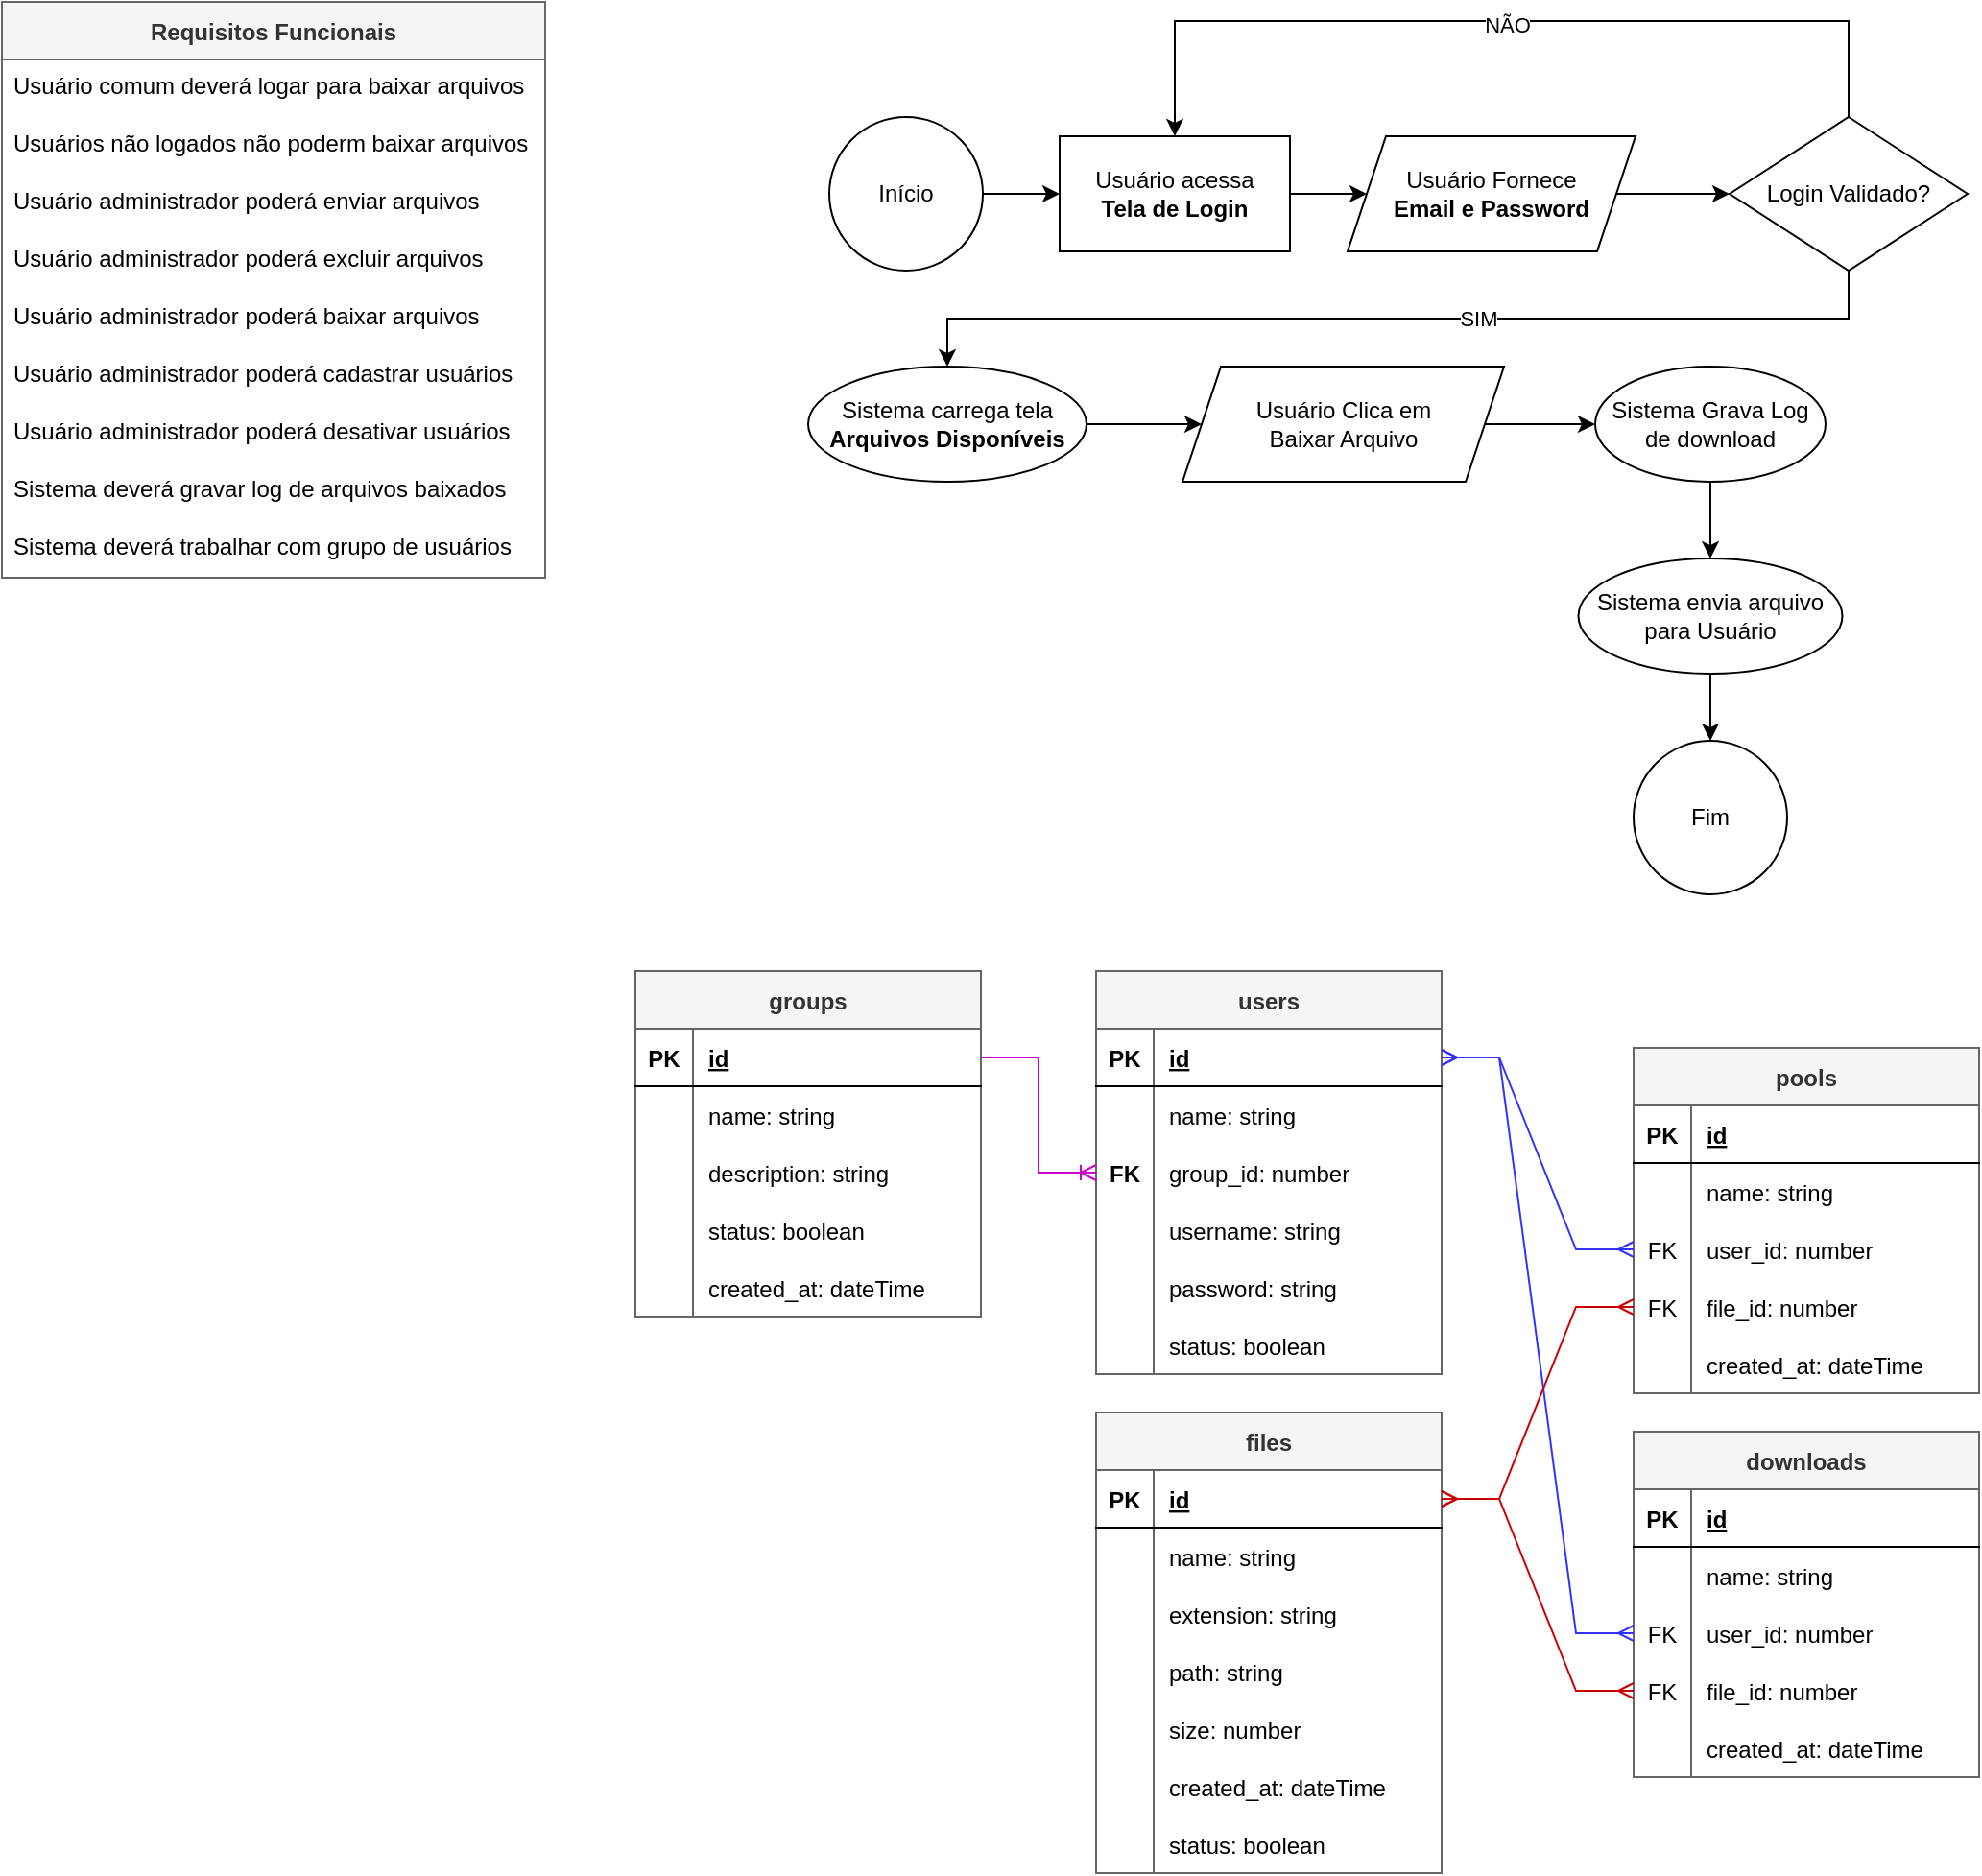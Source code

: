 <mxfile version="18.1.1" type="github">
  <diagram id="7wImWvy8_txZY_yKZ1tb" name="Page-1">
    <mxGraphModel dx="2249" dy="754" grid="1" gridSize="10" guides="1" tooltips="1" connect="1" arrows="1" fold="1" page="1" pageScale="1" pageWidth="827" pageHeight="1169" math="0" shadow="0">
      <root>
        <mxCell id="0" />
        <mxCell id="1" parent="0" />
        <mxCell id="kinOWrcmF68DsSauvEnQ-5" value="" style="edgeStyle=orthogonalEdgeStyle;rounded=0;orthogonalLoop=1;jettySize=auto;html=1;" parent="1" source="kinOWrcmF68DsSauvEnQ-3" target="kinOWrcmF68DsSauvEnQ-4" edge="1">
          <mxGeometry relative="1" as="geometry" />
        </mxCell>
        <mxCell id="kinOWrcmF68DsSauvEnQ-3" value="Início" style="ellipse;whiteSpace=wrap;html=1;aspect=fixed;" parent="1" vertex="1">
          <mxGeometry x="111" y="140" width="80" height="80" as="geometry" />
        </mxCell>
        <mxCell id="kinOWrcmF68DsSauvEnQ-9" value="" style="edgeStyle=orthogonalEdgeStyle;rounded=0;orthogonalLoop=1;jettySize=auto;html=1;" parent="1" source="kinOWrcmF68DsSauvEnQ-4" target="kinOWrcmF68DsSauvEnQ-8" edge="1">
          <mxGeometry relative="1" as="geometry" />
        </mxCell>
        <mxCell id="kinOWrcmF68DsSauvEnQ-4" value="Usuário acessa &lt;br&gt;&lt;b&gt;Tela de Login&lt;/b&gt;" style="whiteSpace=wrap;html=1;" parent="1" vertex="1">
          <mxGeometry x="231" y="150" width="120" height="60" as="geometry" />
        </mxCell>
        <mxCell id="kinOWrcmF68DsSauvEnQ-19" value="" style="edgeStyle=orthogonalEdgeStyle;rounded=0;orthogonalLoop=1;jettySize=auto;html=1;" parent="1" source="kinOWrcmF68DsSauvEnQ-8" target="kinOWrcmF68DsSauvEnQ-18" edge="1">
          <mxGeometry relative="1" as="geometry" />
        </mxCell>
        <mxCell id="kinOWrcmF68DsSauvEnQ-8" value="Usuário Fornece &lt;br&gt;&lt;b&gt;Email e Password&lt;/b&gt;" style="shape=parallelogram;perimeter=parallelogramPerimeter;whiteSpace=wrap;html=1;fixedSize=1;" parent="1" vertex="1">
          <mxGeometry x="381" y="150" width="150" height="60" as="geometry" />
        </mxCell>
        <mxCell id="kinOWrcmF68DsSauvEnQ-13" value="" style="edgeStyle=orthogonalEdgeStyle;rounded=0;orthogonalLoop=1;jettySize=auto;html=1;" parent="1" source="kinOWrcmF68DsSauvEnQ-10" target="kinOWrcmF68DsSauvEnQ-12" edge="1">
          <mxGeometry relative="1" as="geometry" />
        </mxCell>
        <mxCell id="kinOWrcmF68DsSauvEnQ-10" value="Sistema carrega tela&lt;br&gt;&lt;b&gt;Arquivos Disponíveis&lt;/b&gt;" style="ellipse;whiteSpace=wrap;html=1;" parent="1" vertex="1">
          <mxGeometry x="100" y="270" width="145" height="60" as="geometry" />
        </mxCell>
        <mxCell id="kinOWrcmF68DsSauvEnQ-15" value="" style="edgeStyle=orthogonalEdgeStyle;rounded=0;orthogonalLoop=1;jettySize=auto;html=1;" parent="1" source="kinOWrcmF68DsSauvEnQ-12" target="kinOWrcmF68DsSauvEnQ-14" edge="1">
          <mxGeometry relative="1" as="geometry" />
        </mxCell>
        <mxCell id="kinOWrcmF68DsSauvEnQ-12" value="Usuário Clica em &lt;br&gt;Baixar Arquivo" style="shape=parallelogram;perimeter=parallelogramPerimeter;whiteSpace=wrap;html=1;fixedSize=1;" parent="1" vertex="1">
          <mxGeometry x="295" y="270" width="167.5" height="60" as="geometry" />
        </mxCell>
        <mxCell id="kinOWrcmF68DsSauvEnQ-17" value="" style="edgeStyle=orthogonalEdgeStyle;rounded=0;orthogonalLoop=1;jettySize=auto;html=1;" parent="1" source="kinOWrcmF68DsSauvEnQ-14" target="kinOWrcmF68DsSauvEnQ-16" edge="1">
          <mxGeometry relative="1" as="geometry" />
        </mxCell>
        <mxCell id="kinOWrcmF68DsSauvEnQ-14" value="Sistema Grava Log de download" style="ellipse;whiteSpace=wrap;html=1;" parent="1" vertex="1">
          <mxGeometry x="510" y="270" width="120" height="60" as="geometry" />
        </mxCell>
        <mxCell id="kinOWrcmF68DsSauvEnQ-24" style="edgeStyle=orthogonalEdgeStyle;rounded=0;orthogonalLoop=1;jettySize=auto;html=1;exitX=0.5;exitY=1;exitDx=0;exitDy=0;" parent="1" source="kinOWrcmF68DsSauvEnQ-16" target="kinOWrcmF68DsSauvEnQ-25" edge="1">
          <mxGeometry relative="1" as="geometry">
            <mxPoint x="570" y="500" as="targetPoint" />
          </mxGeometry>
        </mxCell>
        <mxCell id="kinOWrcmF68DsSauvEnQ-16" value="Sistema envia arquivo para Usuário" style="ellipse;whiteSpace=wrap;html=1;" parent="1" vertex="1">
          <mxGeometry x="501.25" y="370" width="137.5" height="60" as="geometry" />
        </mxCell>
        <mxCell id="kinOWrcmF68DsSauvEnQ-22" style="edgeStyle=orthogonalEdgeStyle;rounded=0;orthogonalLoop=1;jettySize=auto;html=1;exitX=0.5;exitY=1;exitDx=0;exitDy=0;" parent="1" source="kinOWrcmF68DsSauvEnQ-18" target="kinOWrcmF68DsSauvEnQ-10" edge="1">
          <mxGeometry relative="1" as="geometry" />
        </mxCell>
        <mxCell id="kinOWrcmF68DsSauvEnQ-23" value="SIM" style="edgeLabel;html=1;align=center;verticalAlign=middle;resizable=0;points=[];" parent="kinOWrcmF68DsSauvEnQ-22" vertex="1" connectable="0">
          <mxGeometry x="-0.16" relative="1" as="geometry">
            <mxPoint as="offset" />
          </mxGeometry>
        </mxCell>
        <mxCell id="kinOWrcmF68DsSauvEnQ-26" style="edgeStyle=orthogonalEdgeStyle;rounded=0;orthogonalLoop=1;jettySize=auto;html=1;exitX=0.5;exitY=0;exitDx=0;exitDy=0;entryX=0.5;entryY=0;entryDx=0;entryDy=0;" parent="1" source="kinOWrcmF68DsSauvEnQ-18" target="kinOWrcmF68DsSauvEnQ-4" edge="1">
          <mxGeometry relative="1" as="geometry">
            <Array as="points">
              <mxPoint x="642" y="90" />
              <mxPoint x="291" y="90" />
            </Array>
          </mxGeometry>
        </mxCell>
        <mxCell id="kinOWrcmF68DsSauvEnQ-27" value="NÃO" style="edgeLabel;html=1;align=center;verticalAlign=middle;resizable=0;points=[];" parent="kinOWrcmF68DsSauvEnQ-26" vertex="1" connectable="0">
          <mxGeometry x="-0.189" y="2" relative="1" as="geometry">
            <mxPoint x="-41" as="offset" />
          </mxGeometry>
        </mxCell>
        <mxCell id="kinOWrcmF68DsSauvEnQ-18" value="Login Validado?" style="rhombus;whiteSpace=wrap;html=1;" parent="1" vertex="1">
          <mxGeometry x="580" y="140" width="124" height="80" as="geometry" />
        </mxCell>
        <mxCell id="kinOWrcmF68DsSauvEnQ-25" value="Fim" style="ellipse;whiteSpace=wrap;html=1;aspect=fixed;" parent="1" vertex="1">
          <mxGeometry x="530" y="465" width="80" height="80" as="geometry" />
        </mxCell>
        <mxCell id="fhGjHgwEicPjv-3-HmBG-15" value="users" style="shape=table;startSize=30;container=1;collapsible=1;childLayout=tableLayout;fixedRows=1;rowLines=0;fontStyle=1;align=center;resizeLast=1;sketch=0;rounded=0;shadow=0;swimlaneFillColor=default;fillColor=#f5f5f5;strokeColor=#666666;fontColor=#333333;" vertex="1" parent="1">
          <mxGeometry x="250" y="585" width="180" height="210" as="geometry">
            <mxRectangle x="20" y="630" width="70" height="30" as="alternateBounds" />
          </mxGeometry>
        </mxCell>
        <mxCell id="fhGjHgwEicPjv-3-HmBG-16" value="" style="shape=tableRow;horizontal=0;startSize=0;swimlaneHead=0;swimlaneBody=0;fillColor=none;collapsible=0;dropTarget=0;points=[[0,0.5],[1,0.5]];portConstraint=eastwest;top=0;left=0;right=0;bottom=1;" vertex="1" parent="fhGjHgwEicPjv-3-HmBG-15">
          <mxGeometry y="30" width="180" height="30" as="geometry" />
        </mxCell>
        <mxCell id="fhGjHgwEicPjv-3-HmBG-17" value="PK" style="shape=partialRectangle;connectable=0;fillColor=none;top=0;left=0;bottom=0;right=0;fontStyle=1;overflow=hidden;" vertex="1" parent="fhGjHgwEicPjv-3-HmBG-16">
          <mxGeometry width="30" height="30" as="geometry">
            <mxRectangle width="30" height="30" as="alternateBounds" />
          </mxGeometry>
        </mxCell>
        <mxCell id="fhGjHgwEicPjv-3-HmBG-18" value="id" style="shape=partialRectangle;connectable=0;fillColor=none;top=0;left=0;bottom=0;right=0;align=left;spacingLeft=6;fontStyle=5;overflow=hidden;" vertex="1" parent="fhGjHgwEicPjv-3-HmBG-16">
          <mxGeometry x="30" width="150" height="30" as="geometry">
            <mxRectangle width="150" height="30" as="alternateBounds" />
          </mxGeometry>
        </mxCell>
        <mxCell id="fhGjHgwEicPjv-3-HmBG-19" value="" style="shape=tableRow;horizontal=0;startSize=0;swimlaneHead=0;swimlaneBody=0;fillColor=none;collapsible=0;dropTarget=0;points=[[0,0.5],[1,0.5]];portConstraint=eastwest;top=0;left=0;right=0;bottom=0;" vertex="1" parent="fhGjHgwEicPjv-3-HmBG-15">
          <mxGeometry y="60" width="180" height="30" as="geometry" />
        </mxCell>
        <mxCell id="fhGjHgwEicPjv-3-HmBG-20" value="" style="shape=partialRectangle;connectable=0;fillColor=none;top=0;left=0;bottom=0;right=0;editable=1;overflow=hidden;" vertex="1" parent="fhGjHgwEicPjv-3-HmBG-19">
          <mxGeometry width="30" height="30" as="geometry">
            <mxRectangle width="30" height="30" as="alternateBounds" />
          </mxGeometry>
        </mxCell>
        <mxCell id="fhGjHgwEicPjv-3-HmBG-21" value="name: string" style="shape=partialRectangle;connectable=0;fillColor=none;top=0;left=0;bottom=0;right=0;align=left;spacingLeft=6;overflow=hidden;" vertex="1" parent="fhGjHgwEicPjv-3-HmBG-19">
          <mxGeometry x="30" width="150" height="30" as="geometry">
            <mxRectangle width="150" height="30" as="alternateBounds" />
          </mxGeometry>
        </mxCell>
        <mxCell id="fhGjHgwEicPjv-3-HmBG-31" value="" style="shape=tableRow;horizontal=0;startSize=0;swimlaneHead=0;swimlaneBody=0;fillColor=none;collapsible=0;dropTarget=0;points=[[0,0.5],[1,0.5]];portConstraint=eastwest;top=0;left=0;right=0;bottom=0;" vertex="1" parent="fhGjHgwEicPjv-3-HmBG-15">
          <mxGeometry y="90" width="180" height="30" as="geometry" />
        </mxCell>
        <mxCell id="fhGjHgwEicPjv-3-HmBG-32" value="FK" style="shape=partialRectangle;connectable=0;fillColor=none;top=0;left=0;bottom=0;right=0;editable=1;overflow=hidden;fontStyle=1" vertex="1" parent="fhGjHgwEicPjv-3-HmBG-31">
          <mxGeometry width="30" height="30" as="geometry">
            <mxRectangle width="30" height="30" as="alternateBounds" />
          </mxGeometry>
        </mxCell>
        <mxCell id="fhGjHgwEicPjv-3-HmBG-33" value="group_id: number" style="shape=partialRectangle;connectable=0;fillColor=none;top=0;left=0;bottom=0;right=0;align=left;spacingLeft=6;overflow=hidden;" vertex="1" parent="fhGjHgwEicPjv-3-HmBG-31">
          <mxGeometry x="30" width="150" height="30" as="geometry">
            <mxRectangle width="150" height="30" as="alternateBounds" />
          </mxGeometry>
        </mxCell>
        <mxCell id="fhGjHgwEicPjv-3-HmBG-22" value="" style="shape=tableRow;horizontal=0;startSize=0;swimlaneHead=0;swimlaneBody=0;fillColor=none;collapsible=0;dropTarget=0;points=[[0,0.5],[1,0.5]];portConstraint=eastwest;top=0;left=0;right=0;bottom=0;" vertex="1" parent="fhGjHgwEicPjv-3-HmBG-15">
          <mxGeometry y="120" width="180" height="30" as="geometry" />
        </mxCell>
        <mxCell id="fhGjHgwEicPjv-3-HmBG-23" value="" style="shape=partialRectangle;connectable=0;fillColor=none;top=0;left=0;bottom=0;right=0;editable=1;overflow=hidden;" vertex="1" parent="fhGjHgwEicPjv-3-HmBG-22">
          <mxGeometry width="30" height="30" as="geometry">
            <mxRectangle width="30" height="30" as="alternateBounds" />
          </mxGeometry>
        </mxCell>
        <mxCell id="fhGjHgwEicPjv-3-HmBG-24" value="username: string" style="shape=partialRectangle;connectable=0;fillColor=none;top=0;left=0;bottom=0;right=0;align=left;spacingLeft=6;overflow=hidden;" vertex="1" parent="fhGjHgwEicPjv-3-HmBG-22">
          <mxGeometry x="30" width="150" height="30" as="geometry">
            <mxRectangle width="150" height="30" as="alternateBounds" />
          </mxGeometry>
        </mxCell>
        <mxCell id="fhGjHgwEicPjv-3-HmBG-25" value="" style="shape=tableRow;horizontal=0;startSize=0;swimlaneHead=0;swimlaneBody=0;fillColor=none;collapsible=0;dropTarget=0;points=[[0,0.5],[1,0.5]];portConstraint=eastwest;top=0;left=0;right=0;bottom=0;" vertex="1" parent="fhGjHgwEicPjv-3-HmBG-15">
          <mxGeometry y="150" width="180" height="30" as="geometry" />
        </mxCell>
        <mxCell id="fhGjHgwEicPjv-3-HmBG-26" value="" style="shape=partialRectangle;connectable=0;fillColor=none;top=0;left=0;bottom=0;right=0;editable=1;overflow=hidden;" vertex="1" parent="fhGjHgwEicPjv-3-HmBG-25">
          <mxGeometry width="30" height="30" as="geometry">
            <mxRectangle width="30" height="30" as="alternateBounds" />
          </mxGeometry>
        </mxCell>
        <mxCell id="fhGjHgwEicPjv-3-HmBG-27" value="password: string" style="shape=partialRectangle;connectable=0;fillColor=none;top=0;left=0;bottom=0;right=0;align=left;spacingLeft=6;overflow=hidden;" vertex="1" parent="fhGjHgwEicPjv-3-HmBG-25">
          <mxGeometry x="30" width="150" height="30" as="geometry">
            <mxRectangle width="150" height="30" as="alternateBounds" />
          </mxGeometry>
        </mxCell>
        <mxCell id="fhGjHgwEicPjv-3-HmBG-102" value="" style="shape=tableRow;horizontal=0;startSize=0;swimlaneHead=0;swimlaneBody=0;fillColor=none;collapsible=0;dropTarget=0;points=[[0,0.5],[1,0.5]];portConstraint=eastwest;top=0;left=0;right=0;bottom=0;" vertex="1" parent="fhGjHgwEicPjv-3-HmBG-15">
          <mxGeometry y="180" width="180" height="30" as="geometry" />
        </mxCell>
        <mxCell id="fhGjHgwEicPjv-3-HmBG-103" value="" style="shape=partialRectangle;connectable=0;fillColor=none;top=0;left=0;bottom=0;right=0;editable=1;overflow=hidden;" vertex="1" parent="fhGjHgwEicPjv-3-HmBG-102">
          <mxGeometry width="30" height="30" as="geometry">
            <mxRectangle width="30" height="30" as="alternateBounds" />
          </mxGeometry>
        </mxCell>
        <mxCell id="fhGjHgwEicPjv-3-HmBG-104" value="status: boolean" style="shape=partialRectangle;connectable=0;fillColor=none;top=0;left=0;bottom=0;right=0;align=left;spacingLeft=6;overflow=hidden;" vertex="1" parent="fhGjHgwEicPjv-3-HmBG-102">
          <mxGeometry x="30" width="150" height="30" as="geometry">
            <mxRectangle width="150" height="30" as="alternateBounds" />
          </mxGeometry>
        </mxCell>
        <mxCell id="fhGjHgwEicPjv-3-HmBG-83" value="files" style="shape=table;startSize=30;container=1;collapsible=1;childLayout=tableLayout;fixedRows=1;rowLines=0;fontStyle=1;align=center;resizeLast=1;sketch=0;rounded=0;shadow=0;swimlaneFillColor=default;fillColor=#f5f5f5;strokeColor=#666666;fontColor=#333333;" vertex="1" parent="1">
          <mxGeometry x="250" y="815" width="180" height="240" as="geometry">
            <mxRectangle x="20" y="630" width="70" height="30" as="alternateBounds" />
          </mxGeometry>
        </mxCell>
        <mxCell id="fhGjHgwEicPjv-3-HmBG-84" value="" style="shape=tableRow;horizontal=0;startSize=0;swimlaneHead=0;swimlaneBody=0;fillColor=none;collapsible=0;dropTarget=0;points=[[0,0.5],[1,0.5]];portConstraint=eastwest;top=0;left=0;right=0;bottom=1;" vertex="1" parent="fhGjHgwEicPjv-3-HmBG-83">
          <mxGeometry y="30" width="180" height="30" as="geometry" />
        </mxCell>
        <mxCell id="fhGjHgwEicPjv-3-HmBG-85" value="PK" style="shape=partialRectangle;connectable=0;fillColor=none;top=0;left=0;bottom=0;right=0;fontStyle=1;overflow=hidden;" vertex="1" parent="fhGjHgwEicPjv-3-HmBG-84">
          <mxGeometry width="30" height="30" as="geometry">
            <mxRectangle width="30" height="30" as="alternateBounds" />
          </mxGeometry>
        </mxCell>
        <mxCell id="fhGjHgwEicPjv-3-HmBG-86" value="id" style="shape=partialRectangle;connectable=0;fillColor=none;top=0;left=0;bottom=0;right=0;align=left;spacingLeft=6;fontStyle=5;overflow=hidden;" vertex="1" parent="fhGjHgwEicPjv-3-HmBG-84">
          <mxGeometry x="30" width="150" height="30" as="geometry">
            <mxRectangle width="150" height="30" as="alternateBounds" />
          </mxGeometry>
        </mxCell>
        <mxCell id="fhGjHgwEicPjv-3-HmBG-87" value="" style="shape=tableRow;horizontal=0;startSize=0;swimlaneHead=0;swimlaneBody=0;fillColor=none;collapsible=0;dropTarget=0;points=[[0,0.5],[1,0.5]];portConstraint=eastwest;top=0;left=0;right=0;bottom=0;" vertex="1" parent="fhGjHgwEicPjv-3-HmBG-83">
          <mxGeometry y="60" width="180" height="30" as="geometry" />
        </mxCell>
        <mxCell id="fhGjHgwEicPjv-3-HmBG-88" value="" style="shape=partialRectangle;connectable=0;fillColor=none;top=0;left=0;bottom=0;right=0;editable=1;overflow=hidden;" vertex="1" parent="fhGjHgwEicPjv-3-HmBG-87">
          <mxGeometry width="30" height="30" as="geometry">
            <mxRectangle width="30" height="30" as="alternateBounds" />
          </mxGeometry>
        </mxCell>
        <mxCell id="fhGjHgwEicPjv-3-HmBG-89" value="name: string" style="shape=partialRectangle;connectable=0;fillColor=none;top=0;left=0;bottom=0;right=0;align=left;spacingLeft=6;overflow=hidden;" vertex="1" parent="fhGjHgwEicPjv-3-HmBG-87">
          <mxGeometry x="30" width="150" height="30" as="geometry">
            <mxRectangle width="150" height="30" as="alternateBounds" />
          </mxGeometry>
        </mxCell>
        <mxCell id="fhGjHgwEicPjv-3-HmBG-90" value="" style="shape=tableRow;horizontal=0;startSize=0;swimlaneHead=0;swimlaneBody=0;fillColor=none;collapsible=0;dropTarget=0;points=[[0,0.5],[1,0.5]];portConstraint=eastwest;top=0;left=0;right=0;bottom=0;" vertex="1" parent="fhGjHgwEicPjv-3-HmBG-83">
          <mxGeometry y="90" width="180" height="30" as="geometry" />
        </mxCell>
        <mxCell id="fhGjHgwEicPjv-3-HmBG-91" value="" style="shape=partialRectangle;connectable=0;fillColor=none;top=0;left=0;bottom=0;right=0;editable=1;overflow=hidden;" vertex="1" parent="fhGjHgwEicPjv-3-HmBG-90">
          <mxGeometry width="30" height="30" as="geometry">
            <mxRectangle width="30" height="30" as="alternateBounds" />
          </mxGeometry>
        </mxCell>
        <mxCell id="fhGjHgwEicPjv-3-HmBG-92" value="extension: string" style="shape=partialRectangle;connectable=0;fillColor=none;top=0;left=0;bottom=0;right=0;align=left;spacingLeft=6;overflow=hidden;" vertex="1" parent="fhGjHgwEicPjv-3-HmBG-90">
          <mxGeometry x="30" width="150" height="30" as="geometry">
            <mxRectangle width="150" height="30" as="alternateBounds" />
          </mxGeometry>
        </mxCell>
        <mxCell id="fhGjHgwEicPjv-3-HmBG-93" value="" style="shape=tableRow;horizontal=0;startSize=0;swimlaneHead=0;swimlaneBody=0;fillColor=none;collapsible=0;dropTarget=0;points=[[0,0.5],[1,0.5]];portConstraint=eastwest;top=0;left=0;right=0;bottom=0;" vertex="1" parent="fhGjHgwEicPjv-3-HmBG-83">
          <mxGeometry y="120" width="180" height="30" as="geometry" />
        </mxCell>
        <mxCell id="fhGjHgwEicPjv-3-HmBG-94" value="" style="shape=partialRectangle;connectable=0;fillColor=none;top=0;left=0;bottom=0;right=0;editable=1;overflow=hidden;" vertex="1" parent="fhGjHgwEicPjv-3-HmBG-93">
          <mxGeometry width="30" height="30" as="geometry">
            <mxRectangle width="30" height="30" as="alternateBounds" />
          </mxGeometry>
        </mxCell>
        <mxCell id="fhGjHgwEicPjv-3-HmBG-95" value="path: string" style="shape=partialRectangle;connectable=0;fillColor=none;top=0;left=0;bottom=0;right=0;align=left;spacingLeft=6;overflow=hidden;" vertex="1" parent="fhGjHgwEicPjv-3-HmBG-93">
          <mxGeometry x="30" width="150" height="30" as="geometry">
            <mxRectangle width="150" height="30" as="alternateBounds" />
          </mxGeometry>
        </mxCell>
        <mxCell id="fhGjHgwEicPjv-3-HmBG-96" value="" style="shape=tableRow;horizontal=0;startSize=0;swimlaneHead=0;swimlaneBody=0;fillColor=none;collapsible=0;dropTarget=0;points=[[0,0.5],[1,0.5]];portConstraint=eastwest;top=0;left=0;right=0;bottom=0;" vertex="1" parent="fhGjHgwEicPjv-3-HmBG-83">
          <mxGeometry y="150" width="180" height="30" as="geometry" />
        </mxCell>
        <mxCell id="fhGjHgwEicPjv-3-HmBG-97" value="" style="shape=partialRectangle;connectable=0;fillColor=none;top=0;left=0;bottom=0;right=0;editable=1;overflow=hidden;" vertex="1" parent="fhGjHgwEicPjv-3-HmBG-96">
          <mxGeometry width="30" height="30" as="geometry">
            <mxRectangle width="30" height="30" as="alternateBounds" />
          </mxGeometry>
        </mxCell>
        <mxCell id="fhGjHgwEicPjv-3-HmBG-98" value="size: number" style="shape=partialRectangle;connectable=0;fillColor=none;top=0;left=0;bottom=0;right=0;align=left;spacingLeft=6;overflow=hidden;" vertex="1" parent="fhGjHgwEicPjv-3-HmBG-96">
          <mxGeometry x="30" width="150" height="30" as="geometry">
            <mxRectangle width="150" height="30" as="alternateBounds" />
          </mxGeometry>
        </mxCell>
        <mxCell id="fhGjHgwEicPjv-3-HmBG-99" value="" style="shape=tableRow;horizontal=0;startSize=0;swimlaneHead=0;swimlaneBody=0;fillColor=none;collapsible=0;dropTarget=0;points=[[0,0.5],[1,0.5]];portConstraint=eastwest;top=0;left=0;right=0;bottom=0;" vertex="1" parent="fhGjHgwEicPjv-3-HmBG-83">
          <mxGeometry y="180" width="180" height="30" as="geometry" />
        </mxCell>
        <mxCell id="fhGjHgwEicPjv-3-HmBG-100" value="" style="shape=partialRectangle;connectable=0;fillColor=none;top=0;left=0;bottom=0;right=0;editable=1;overflow=hidden;" vertex="1" parent="fhGjHgwEicPjv-3-HmBG-99">
          <mxGeometry width="30" height="30" as="geometry">
            <mxRectangle width="30" height="30" as="alternateBounds" />
          </mxGeometry>
        </mxCell>
        <mxCell id="fhGjHgwEicPjv-3-HmBG-101" value="created_at: dateTime" style="shape=partialRectangle;connectable=0;fillColor=none;top=0;left=0;bottom=0;right=0;align=left;spacingLeft=6;overflow=hidden;" vertex="1" parent="fhGjHgwEicPjv-3-HmBG-99">
          <mxGeometry x="30" width="150" height="30" as="geometry">
            <mxRectangle width="150" height="30" as="alternateBounds" />
          </mxGeometry>
        </mxCell>
        <mxCell id="fhGjHgwEicPjv-3-HmBG-105" value="" style="shape=tableRow;horizontal=0;startSize=0;swimlaneHead=0;swimlaneBody=0;fillColor=none;collapsible=0;dropTarget=0;points=[[0,0.5],[1,0.5]];portConstraint=eastwest;top=0;left=0;right=0;bottom=0;" vertex="1" parent="fhGjHgwEicPjv-3-HmBG-83">
          <mxGeometry y="210" width="180" height="30" as="geometry" />
        </mxCell>
        <mxCell id="fhGjHgwEicPjv-3-HmBG-106" value="" style="shape=partialRectangle;connectable=0;fillColor=none;top=0;left=0;bottom=0;right=0;editable=1;overflow=hidden;" vertex="1" parent="fhGjHgwEicPjv-3-HmBG-105">
          <mxGeometry width="30" height="30" as="geometry">
            <mxRectangle width="30" height="30" as="alternateBounds" />
          </mxGeometry>
        </mxCell>
        <mxCell id="fhGjHgwEicPjv-3-HmBG-107" value="status: boolean" style="shape=partialRectangle;connectable=0;fillColor=none;top=0;left=0;bottom=0;right=0;align=left;spacingLeft=6;overflow=hidden;" vertex="1" parent="fhGjHgwEicPjv-3-HmBG-105">
          <mxGeometry x="30" width="150" height="30" as="geometry">
            <mxRectangle width="150" height="30" as="alternateBounds" />
          </mxGeometry>
        </mxCell>
        <mxCell id="fhGjHgwEicPjv-3-HmBG-108" value="downloads" style="shape=table;startSize=30;container=1;collapsible=1;childLayout=tableLayout;fixedRows=1;rowLines=0;fontStyle=1;align=center;resizeLast=1;sketch=0;rounded=0;shadow=0;swimlaneFillColor=default;fillColor=#f5f5f5;strokeColor=#666666;fontColor=#333333;" vertex="1" parent="1">
          <mxGeometry x="530" y="825" width="180" height="180" as="geometry">
            <mxRectangle x="20" y="630" width="70" height="30" as="alternateBounds" />
          </mxGeometry>
        </mxCell>
        <mxCell id="fhGjHgwEicPjv-3-HmBG-109" value="" style="shape=tableRow;horizontal=0;startSize=0;swimlaneHead=0;swimlaneBody=0;fillColor=none;collapsible=0;dropTarget=0;points=[[0,0.5],[1,0.5]];portConstraint=eastwest;top=0;left=0;right=0;bottom=1;" vertex="1" parent="fhGjHgwEicPjv-3-HmBG-108">
          <mxGeometry y="30" width="180" height="30" as="geometry" />
        </mxCell>
        <mxCell id="fhGjHgwEicPjv-3-HmBG-110" value="PK" style="shape=partialRectangle;connectable=0;fillColor=none;top=0;left=0;bottom=0;right=0;fontStyle=1;overflow=hidden;" vertex="1" parent="fhGjHgwEicPjv-3-HmBG-109">
          <mxGeometry width="30" height="30" as="geometry">
            <mxRectangle width="30" height="30" as="alternateBounds" />
          </mxGeometry>
        </mxCell>
        <mxCell id="fhGjHgwEicPjv-3-HmBG-111" value="id" style="shape=partialRectangle;connectable=0;fillColor=none;top=0;left=0;bottom=0;right=0;align=left;spacingLeft=6;fontStyle=5;overflow=hidden;" vertex="1" parent="fhGjHgwEicPjv-3-HmBG-109">
          <mxGeometry x="30" width="150" height="30" as="geometry">
            <mxRectangle width="150" height="30" as="alternateBounds" />
          </mxGeometry>
        </mxCell>
        <mxCell id="fhGjHgwEicPjv-3-HmBG-112" value="" style="shape=tableRow;horizontal=0;startSize=0;swimlaneHead=0;swimlaneBody=0;fillColor=none;collapsible=0;dropTarget=0;points=[[0,0.5],[1,0.5]];portConstraint=eastwest;top=0;left=0;right=0;bottom=0;" vertex="1" parent="fhGjHgwEicPjv-3-HmBG-108">
          <mxGeometry y="60" width="180" height="30" as="geometry" />
        </mxCell>
        <mxCell id="fhGjHgwEicPjv-3-HmBG-113" value="" style="shape=partialRectangle;connectable=0;fillColor=none;top=0;left=0;bottom=0;right=0;editable=1;overflow=hidden;" vertex="1" parent="fhGjHgwEicPjv-3-HmBG-112">
          <mxGeometry width="30" height="30" as="geometry">
            <mxRectangle width="30" height="30" as="alternateBounds" />
          </mxGeometry>
        </mxCell>
        <mxCell id="fhGjHgwEicPjv-3-HmBG-114" value="name: string" style="shape=partialRectangle;connectable=0;fillColor=none;top=0;left=0;bottom=0;right=0;align=left;spacingLeft=6;overflow=hidden;" vertex="1" parent="fhGjHgwEicPjv-3-HmBG-112">
          <mxGeometry x="30" width="150" height="30" as="geometry">
            <mxRectangle width="150" height="30" as="alternateBounds" />
          </mxGeometry>
        </mxCell>
        <mxCell id="fhGjHgwEicPjv-3-HmBG-118" value="" style="shape=tableRow;horizontal=0;startSize=0;swimlaneHead=0;swimlaneBody=0;fillColor=none;collapsible=0;dropTarget=0;points=[[0,0.5],[1,0.5]];portConstraint=eastwest;top=0;left=0;right=0;bottom=0;" vertex="1" parent="fhGjHgwEicPjv-3-HmBG-108">
          <mxGeometry y="90" width="180" height="30" as="geometry" />
        </mxCell>
        <mxCell id="fhGjHgwEicPjv-3-HmBG-119" value="FK" style="shape=partialRectangle;connectable=0;fillColor=none;top=0;left=0;bottom=0;right=0;editable=1;overflow=hidden;" vertex="1" parent="fhGjHgwEicPjv-3-HmBG-118">
          <mxGeometry width="30" height="30" as="geometry">
            <mxRectangle width="30" height="30" as="alternateBounds" />
          </mxGeometry>
        </mxCell>
        <mxCell id="fhGjHgwEicPjv-3-HmBG-120" value="user_id: number" style="shape=partialRectangle;connectable=0;fillColor=none;top=0;left=0;bottom=0;right=0;align=left;spacingLeft=6;overflow=hidden;" vertex="1" parent="fhGjHgwEicPjv-3-HmBG-118">
          <mxGeometry x="30" width="150" height="30" as="geometry">
            <mxRectangle width="150" height="30" as="alternateBounds" />
          </mxGeometry>
        </mxCell>
        <mxCell id="fhGjHgwEicPjv-3-HmBG-121" value="" style="shape=tableRow;horizontal=0;startSize=0;swimlaneHead=0;swimlaneBody=0;fillColor=none;collapsible=0;dropTarget=0;points=[[0,0.5],[1,0.5]];portConstraint=eastwest;top=0;left=0;right=0;bottom=0;" vertex="1" parent="fhGjHgwEicPjv-3-HmBG-108">
          <mxGeometry y="120" width="180" height="30" as="geometry" />
        </mxCell>
        <mxCell id="fhGjHgwEicPjv-3-HmBG-122" value="FK" style="shape=partialRectangle;connectable=0;fillColor=none;top=0;left=0;bottom=0;right=0;editable=1;overflow=hidden;" vertex="1" parent="fhGjHgwEicPjv-3-HmBG-121">
          <mxGeometry width="30" height="30" as="geometry">
            <mxRectangle width="30" height="30" as="alternateBounds" />
          </mxGeometry>
        </mxCell>
        <mxCell id="fhGjHgwEicPjv-3-HmBG-123" value="file_id: number" style="shape=partialRectangle;connectable=0;fillColor=none;top=0;left=0;bottom=0;right=0;align=left;spacingLeft=6;overflow=hidden;" vertex="1" parent="fhGjHgwEicPjv-3-HmBG-121">
          <mxGeometry x="30" width="150" height="30" as="geometry">
            <mxRectangle width="150" height="30" as="alternateBounds" />
          </mxGeometry>
        </mxCell>
        <mxCell id="fhGjHgwEicPjv-3-HmBG-124" value="" style="shape=tableRow;horizontal=0;startSize=0;swimlaneHead=0;swimlaneBody=0;fillColor=none;collapsible=0;dropTarget=0;points=[[0,0.5],[1,0.5]];portConstraint=eastwest;top=0;left=0;right=0;bottom=0;" vertex="1" parent="fhGjHgwEicPjv-3-HmBG-108">
          <mxGeometry y="150" width="180" height="30" as="geometry" />
        </mxCell>
        <mxCell id="fhGjHgwEicPjv-3-HmBG-125" value="" style="shape=partialRectangle;connectable=0;fillColor=none;top=0;left=0;bottom=0;right=0;editable=1;overflow=hidden;" vertex="1" parent="fhGjHgwEicPjv-3-HmBG-124">
          <mxGeometry width="30" height="30" as="geometry">
            <mxRectangle width="30" height="30" as="alternateBounds" />
          </mxGeometry>
        </mxCell>
        <mxCell id="fhGjHgwEicPjv-3-HmBG-126" value="created_at: dateTime" style="shape=partialRectangle;connectable=0;fillColor=none;top=0;left=0;bottom=0;right=0;align=left;spacingLeft=6;overflow=hidden;" vertex="1" parent="fhGjHgwEicPjv-3-HmBG-124">
          <mxGeometry x="30" width="150" height="30" as="geometry">
            <mxRectangle width="150" height="30" as="alternateBounds" />
          </mxGeometry>
        </mxCell>
        <mxCell id="fhGjHgwEicPjv-3-HmBG-128" value="" style="edgeStyle=entityRelationEdgeStyle;fontSize=12;html=1;endArrow=ERmany;startArrow=ERmany;rounded=0;exitX=1;exitY=0.5;exitDx=0;exitDy=0;entryX=0;entryY=0.5;entryDx=0;entryDy=0;strokeColor=#3333FF;" edge="1" parent="1" source="fhGjHgwEicPjv-3-HmBG-16" target="fhGjHgwEicPjv-3-HmBG-118">
          <mxGeometry width="100" height="100" relative="1" as="geometry">
            <mxPoint x="376" y="765" as="sourcePoint" />
            <mxPoint x="476" y="665" as="targetPoint" />
          </mxGeometry>
        </mxCell>
        <mxCell id="fhGjHgwEicPjv-3-HmBG-129" value="" style="edgeStyle=entityRelationEdgeStyle;fontSize=12;html=1;endArrow=ERmany;startArrow=ERmany;rounded=0;exitX=1;exitY=0.5;exitDx=0;exitDy=0;entryX=0;entryY=0.5;entryDx=0;entryDy=0;strokeColor=#CC0000;" edge="1" parent="1" source="fhGjHgwEicPjv-3-HmBG-84" target="fhGjHgwEicPjv-3-HmBG-121">
          <mxGeometry width="100" height="100" relative="1" as="geometry">
            <mxPoint x="305" y="725" as="sourcePoint" />
            <mxPoint x="390" y="805" as="targetPoint" />
          </mxGeometry>
        </mxCell>
        <mxCell id="fhGjHgwEicPjv-3-HmBG-143" value="groups" style="shape=table;startSize=30;container=1;collapsible=1;childLayout=tableLayout;fixedRows=1;rowLines=0;fontStyle=1;align=center;resizeLast=1;rounded=0;shadow=0;sketch=0;gradientColor=none;fillColor=#f5f5f5;strokeColor=#666666;fontColor=#333333;swimlaneFillColor=default;" vertex="1" parent="1">
          <mxGeometry x="10" y="585" width="180" height="180" as="geometry" />
        </mxCell>
        <mxCell id="fhGjHgwEicPjv-3-HmBG-144" value="" style="shape=tableRow;horizontal=0;startSize=0;swimlaneHead=0;swimlaneBody=0;fillColor=none;collapsible=0;dropTarget=0;points=[[0,0.5],[1,0.5]];portConstraint=eastwest;top=0;left=0;right=0;bottom=1;rounded=0;shadow=0;sketch=0;" vertex="1" parent="fhGjHgwEicPjv-3-HmBG-143">
          <mxGeometry y="30" width="180" height="30" as="geometry" />
        </mxCell>
        <mxCell id="fhGjHgwEicPjv-3-HmBG-145" value="PK" style="shape=partialRectangle;connectable=0;fillColor=none;top=0;left=0;bottom=0;right=0;fontStyle=1;overflow=hidden;rounded=0;shadow=0;sketch=0;" vertex="1" parent="fhGjHgwEicPjv-3-HmBG-144">
          <mxGeometry width="30" height="30" as="geometry">
            <mxRectangle width="30" height="30" as="alternateBounds" />
          </mxGeometry>
        </mxCell>
        <mxCell id="fhGjHgwEicPjv-3-HmBG-146" value="id" style="shape=partialRectangle;connectable=0;fillColor=none;top=0;left=0;bottom=0;right=0;align=left;spacingLeft=6;fontStyle=5;overflow=hidden;rounded=0;shadow=0;sketch=0;" vertex="1" parent="fhGjHgwEicPjv-3-HmBG-144">
          <mxGeometry x="30" width="150" height="30" as="geometry">
            <mxRectangle width="150" height="30" as="alternateBounds" />
          </mxGeometry>
        </mxCell>
        <mxCell id="fhGjHgwEicPjv-3-HmBG-147" value="" style="shape=tableRow;horizontal=0;startSize=0;swimlaneHead=0;swimlaneBody=0;fillColor=none;collapsible=0;dropTarget=0;points=[[0,0.5],[1,0.5]];portConstraint=eastwest;top=0;left=0;right=0;bottom=0;rounded=0;shadow=0;sketch=0;" vertex="1" parent="fhGjHgwEicPjv-3-HmBG-143">
          <mxGeometry y="60" width="180" height="30" as="geometry" />
        </mxCell>
        <mxCell id="fhGjHgwEicPjv-3-HmBG-148" value="" style="shape=partialRectangle;connectable=0;fillColor=none;top=0;left=0;bottom=0;right=0;editable=1;overflow=hidden;rounded=0;shadow=0;sketch=0;" vertex="1" parent="fhGjHgwEicPjv-3-HmBG-147">
          <mxGeometry width="30" height="30" as="geometry">
            <mxRectangle width="30" height="30" as="alternateBounds" />
          </mxGeometry>
        </mxCell>
        <mxCell id="fhGjHgwEicPjv-3-HmBG-149" value="name: string" style="shape=partialRectangle;connectable=0;fillColor=none;top=0;left=0;bottom=0;right=0;align=left;spacingLeft=6;overflow=hidden;rounded=0;shadow=0;sketch=0;" vertex="1" parent="fhGjHgwEicPjv-3-HmBG-147">
          <mxGeometry x="30" width="150" height="30" as="geometry">
            <mxRectangle width="150" height="30" as="alternateBounds" />
          </mxGeometry>
        </mxCell>
        <mxCell id="fhGjHgwEicPjv-3-HmBG-150" value="" style="shape=tableRow;horizontal=0;startSize=0;swimlaneHead=0;swimlaneBody=0;fillColor=none;collapsible=0;dropTarget=0;points=[[0,0.5],[1,0.5]];portConstraint=eastwest;top=0;left=0;right=0;bottom=0;rounded=0;shadow=0;sketch=0;" vertex="1" parent="fhGjHgwEicPjv-3-HmBG-143">
          <mxGeometry y="90" width="180" height="30" as="geometry" />
        </mxCell>
        <mxCell id="fhGjHgwEicPjv-3-HmBG-151" value="" style="shape=partialRectangle;connectable=0;fillColor=none;top=0;left=0;bottom=0;right=0;editable=1;overflow=hidden;rounded=0;shadow=0;sketch=0;" vertex="1" parent="fhGjHgwEicPjv-3-HmBG-150">
          <mxGeometry width="30" height="30" as="geometry">
            <mxRectangle width="30" height="30" as="alternateBounds" />
          </mxGeometry>
        </mxCell>
        <mxCell id="fhGjHgwEicPjv-3-HmBG-152" value="description: string" style="shape=partialRectangle;connectable=0;fillColor=none;top=0;left=0;bottom=0;right=0;align=left;spacingLeft=6;overflow=hidden;rounded=0;shadow=0;sketch=0;" vertex="1" parent="fhGjHgwEicPjv-3-HmBG-150">
          <mxGeometry x="30" width="150" height="30" as="geometry">
            <mxRectangle width="150" height="30" as="alternateBounds" />
          </mxGeometry>
        </mxCell>
        <mxCell id="fhGjHgwEicPjv-3-HmBG-153" value="" style="shape=tableRow;horizontal=0;startSize=0;swimlaneHead=0;swimlaneBody=0;fillColor=none;collapsible=0;dropTarget=0;points=[[0,0.5],[1,0.5]];portConstraint=eastwest;top=0;left=0;right=0;bottom=0;rounded=0;shadow=0;sketch=0;" vertex="1" parent="fhGjHgwEicPjv-3-HmBG-143">
          <mxGeometry y="120" width="180" height="30" as="geometry" />
        </mxCell>
        <mxCell id="fhGjHgwEicPjv-3-HmBG-154" value="" style="shape=partialRectangle;connectable=0;fillColor=none;top=0;left=0;bottom=0;right=0;editable=1;overflow=hidden;rounded=0;shadow=0;sketch=0;" vertex="1" parent="fhGjHgwEicPjv-3-HmBG-153">
          <mxGeometry width="30" height="30" as="geometry">
            <mxRectangle width="30" height="30" as="alternateBounds" />
          </mxGeometry>
        </mxCell>
        <mxCell id="fhGjHgwEicPjv-3-HmBG-155" value="status: boolean" style="shape=partialRectangle;connectable=0;fillColor=none;top=0;left=0;bottom=0;right=0;align=left;spacingLeft=6;overflow=hidden;rounded=0;shadow=0;sketch=0;" vertex="1" parent="fhGjHgwEicPjv-3-HmBG-153">
          <mxGeometry x="30" width="150" height="30" as="geometry">
            <mxRectangle width="150" height="30" as="alternateBounds" />
          </mxGeometry>
        </mxCell>
        <mxCell id="fhGjHgwEicPjv-3-HmBG-209" value="" style="shape=tableRow;horizontal=0;startSize=0;swimlaneHead=0;swimlaneBody=0;fillColor=none;collapsible=0;dropTarget=0;points=[[0,0.5],[1,0.5]];portConstraint=eastwest;top=0;left=0;right=0;bottom=0;rounded=0;shadow=0;sketch=0;" vertex="1" parent="fhGjHgwEicPjv-3-HmBG-143">
          <mxGeometry y="150" width="180" height="30" as="geometry" />
        </mxCell>
        <mxCell id="fhGjHgwEicPjv-3-HmBG-210" value="" style="shape=partialRectangle;connectable=0;fillColor=none;top=0;left=0;bottom=0;right=0;editable=1;overflow=hidden;rounded=0;shadow=0;sketch=0;" vertex="1" parent="fhGjHgwEicPjv-3-HmBG-209">
          <mxGeometry width="30" height="30" as="geometry">
            <mxRectangle width="30" height="30" as="alternateBounds" />
          </mxGeometry>
        </mxCell>
        <mxCell id="fhGjHgwEicPjv-3-HmBG-211" value="created_at: dateTime" style="shape=partialRectangle;connectable=0;fillColor=none;top=0;left=0;bottom=0;right=0;align=left;spacingLeft=6;overflow=hidden;rounded=0;shadow=0;sketch=0;" vertex="1" parent="fhGjHgwEicPjv-3-HmBG-209">
          <mxGeometry x="30" width="150" height="30" as="geometry">
            <mxRectangle width="150" height="30" as="alternateBounds" />
          </mxGeometry>
        </mxCell>
        <mxCell id="fhGjHgwEicPjv-3-HmBG-156" value="" style="edgeStyle=entityRelationEdgeStyle;fontSize=12;html=1;endArrow=ERoneToMany;rounded=0;entryX=0;entryY=0.5;entryDx=0;entryDy=0;exitX=1;exitY=0.5;exitDx=0;exitDy=0;strokeColor=#CC00CC;" edge="1" parent="1" source="fhGjHgwEicPjv-3-HmBG-144" target="fhGjHgwEicPjv-3-HmBG-31">
          <mxGeometry width="100" height="100" relative="1" as="geometry">
            <mxPoint x="112.5" y="885" as="sourcePoint" />
            <mxPoint x="212.5" y="785" as="targetPoint" />
          </mxGeometry>
        </mxCell>
        <mxCell id="fhGjHgwEicPjv-3-HmBG-176" value="pools" style="shape=table;startSize=30;container=1;collapsible=1;childLayout=tableLayout;fixedRows=1;rowLines=0;fontStyle=1;align=center;resizeLast=1;sketch=0;rounded=0;shadow=0;swimlaneFillColor=default;fillColor=#f5f5f5;strokeColor=#666666;fontColor=#333333;" vertex="1" parent="1">
          <mxGeometry x="530" y="625" width="180" height="180" as="geometry">
            <mxRectangle x="20" y="630" width="70" height="30" as="alternateBounds" />
          </mxGeometry>
        </mxCell>
        <mxCell id="fhGjHgwEicPjv-3-HmBG-177" value="" style="shape=tableRow;horizontal=0;startSize=0;swimlaneHead=0;swimlaneBody=0;fillColor=none;collapsible=0;dropTarget=0;points=[[0,0.5],[1,0.5]];portConstraint=eastwest;top=0;left=0;right=0;bottom=1;" vertex="1" parent="fhGjHgwEicPjv-3-HmBG-176">
          <mxGeometry y="30" width="180" height="30" as="geometry" />
        </mxCell>
        <mxCell id="fhGjHgwEicPjv-3-HmBG-178" value="PK" style="shape=partialRectangle;connectable=0;fillColor=none;top=0;left=0;bottom=0;right=0;fontStyle=1;overflow=hidden;" vertex="1" parent="fhGjHgwEicPjv-3-HmBG-177">
          <mxGeometry width="30" height="30" as="geometry">
            <mxRectangle width="30" height="30" as="alternateBounds" />
          </mxGeometry>
        </mxCell>
        <mxCell id="fhGjHgwEicPjv-3-HmBG-179" value="id" style="shape=partialRectangle;connectable=0;fillColor=none;top=0;left=0;bottom=0;right=0;align=left;spacingLeft=6;fontStyle=5;overflow=hidden;" vertex="1" parent="fhGjHgwEicPjv-3-HmBG-177">
          <mxGeometry x="30" width="150" height="30" as="geometry">
            <mxRectangle width="150" height="30" as="alternateBounds" />
          </mxGeometry>
        </mxCell>
        <mxCell id="fhGjHgwEicPjv-3-HmBG-180" value="" style="shape=tableRow;horizontal=0;startSize=0;swimlaneHead=0;swimlaneBody=0;fillColor=none;collapsible=0;dropTarget=0;points=[[0,0.5],[1,0.5]];portConstraint=eastwest;top=0;left=0;right=0;bottom=0;" vertex="1" parent="fhGjHgwEicPjv-3-HmBG-176">
          <mxGeometry y="60" width="180" height="30" as="geometry" />
        </mxCell>
        <mxCell id="fhGjHgwEicPjv-3-HmBG-181" value="" style="shape=partialRectangle;connectable=0;fillColor=none;top=0;left=0;bottom=0;right=0;editable=1;overflow=hidden;" vertex="1" parent="fhGjHgwEicPjv-3-HmBG-180">
          <mxGeometry width="30" height="30" as="geometry">
            <mxRectangle width="30" height="30" as="alternateBounds" />
          </mxGeometry>
        </mxCell>
        <mxCell id="fhGjHgwEicPjv-3-HmBG-182" value="name: string" style="shape=partialRectangle;connectable=0;fillColor=none;top=0;left=0;bottom=0;right=0;align=left;spacingLeft=6;overflow=hidden;" vertex="1" parent="fhGjHgwEicPjv-3-HmBG-180">
          <mxGeometry x="30" width="150" height="30" as="geometry">
            <mxRectangle width="150" height="30" as="alternateBounds" />
          </mxGeometry>
        </mxCell>
        <mxCell id="fhGjHgwEicPjv-3-HmBG-183" value="" style="shape=tableRow;horizontal=0;startSize=0;swimlaneHead=0;swimlaneBody=0;fillColor=none;collapsible=0;dropTarget=0;points=[[0,0.5],[1,0.5]];portConstraint=eastwest;top=0;left=0;right=0;bottom=0;" vertex="1" parent="fhGjHgwEicPjv-3-HmBG-176">
          <mxGeometry y="90" width="180" height="30" as="geometry" />
        </mxCell>
        <mxCell id="fhGjHgwEicPjv-3-HmBG-184" value="FK" style="shape=partialRectangle;connectable=0;fillColor=none;top=0;left=0;bottom=0;right=0;editable=1;overflow=hidden;" vertex="1" parent="fhGjHgwEicPjv-3-HmBG-183">
          <mxGeometry width="30" height="30" as="geometry">
            <mxRectangle width="30" height="30" as="alternateBounds" />
          </mxGeometry>
        </mxCell>
        <mxCell id="fhGjHgwEicPjv-3-HmBG-185" value="user_id: number" style="shape=partialRectangle;connectable=0;fillColor=none;top=0;left=0;bottom=0;right=0;align=left;spacingLeft=6;overflow=hidden;" vertex="1" parent="fhGjHgwEicPjv-3-HmBG-183">
          <mxGeometry x="30" width="150" height="30" as="geometry">
            <mxRectangle width="150" height="30" as="alternateBounds" />
          </mxGeometry>
        </mxCell>
        <mxCell id="fhGjHgwEicPjv-3-HmBG-186" value="" style="shape=tableRow;horizontal=0;startSize=0;swimlaneHead=0;swimlaneBody=0;fillColor=none;collapsible=0;dropTarget=0;points=[[0,0.5],[1,0.5]];portConstraint=eastwest;top=0;left=0;right=0;bottom=0;" vertex="1" parent="fhGjHgwEicPjv-3-HmBG-176">
          <mxGeometry y="120" width="180" height="30" as="geometry" />
        </mxCell>
        <mxCell id="fhGjHgwEicPjv-3-HmBG-187" value="FK" style="shape=partialRectangle;connectable=0;fillColor=none;top=0;left=0;bottom=0;right=0;editable=1;overflow=hidden;" vertex="1" parent="fhGjHgwEicPjv-3-HmBG-186">
          <mxGeometry width="30" height="30" as="geometry">
            <mxRectangle width="30" height="30" as="alternateBounds" />
          </mxGeometry>
        </mxCell>
        <mxCell id="fhGjHgwEicPjv-3-HmBG-188" value="file_id: number" style="shape=partialRectangle;connectable=0;fillColor=none;top=0;left=0;bottom=0;right=0;align=left;spacingLeft=6;overflow=hidden;" vertex="1" parent="fhGjHgwEicPjv-3-HmBG-186">
          <mxGeometry x="30" width="150" height="30" as="geometry">
            <mxRectangle width="150" height="30" as="alternateBounds" />
          </mxGeometry>
        </mxCell>
        <mxCell id="fhGjHgwEicPjv-3-HmBG-189" value="" style="shape=tableRow;horizontal=0;startSize=0;swimlaneHead=0;swimlaneBody=0;fillColor=none;collapsible=0;dropTarget=0;points=[[0,0.5],[1,0.5]];portConstraint=eastwest;top=0;left=0;right=0;bottom=0;" vertex="1" parent="fhGjHgwEicPjv-3-HmBG-176">
          <mxGeometry y="150" width="180" height="30" as="geometry" />
        </mxCell>
        <mxCell id="fhGjHgwEicPjv-3-HmBG-190" value="" style="shape=partialRectangle;connectable=0;fillColor=none;top=0;left=0;bottom=0;right=0;editable=1;overflow=hidden;" vertex="1" parent="fhGjHgwEicPjv-3-HmBG-189">
          <mxGeometry width="30" height="30" as="geometry">
            <mxRectangle width="30" height="30" as="alternateBounds" />
          </mxGeometry>
        </mxCell>
        <mxCell id="fhGjHgwEicPjv-3-HmBG-191" value="created_at: dateTime" style="shape=partialRectangle;connectable=0;fillColor=none;top=0;left=0;bottom=0;right=0;align=left;spacingLeft=6;overflow=hidden;" vertex="1" parent="fhGjHgwEicPjv-3-HmBG-189">
          <mxGeometry x="30" width="150" height="30" as="geometry">
            <mxRectangle width="150" height="30" as="alternateBounds" />
          </mxGeometry>
        </mxCell>
        <mxCell id="fhGjHgwEicPjv-3-HmBG-194" value="" style="edgeStyle=entityRelationEdgeStyle;fontSize=12;html=1;endArrow=ERmany;startArrow=ERmany;rounded=0;exitX=1;exitY=0.5;exitDx=0;exitDy=0;entryX=0;entryY=0.5;entryDx=0;entryDy=0;strokeColor=#3333FF;" edge="1" parent="1" source="fhGjHgwEicPjv-3-HmBG-16" target="fhGjHgwEicPjv-3-HmBG-183">
          <mxGeometry width="100" height="100" relative="1" as="geometry">
            <mxPoint x="440" y="640" as="sourcePoint" />
            <mxPoint x="524" y="990" as="targetPoint" />
          </mxGeometry>
        </mxCell>
        <mxCell id="fhGjHgwEicPjv-3-HmBG-195" value="" style="edgeStyle=entityRelationEdgeStyle;fontSize=12;html=1;endArrow=ERmany;startArrow=ERmany;rounded=0;exitX=1;exitY=0.5;exitDx=0;exitDy=0;entryX=0;entryY=0.5;entryDx=0;entryDy=0;strokeColor=#CC0000;" edge="1" parent="1" source="fhGjHgwEicPjv-3-HmBG-84" target="fhGjHgwEicPjv-3-HmBG-186">
          <mxGeometry width="100" height="100" relative="1" as="geometry">
            <mxPoint x="440" y="870" as="sourcePoint" />
            <mxPoint x="524" y="1020" as="targetPoint" />
          </mxGeometry>
        </mxCell>
        <mxCell id="fhGjHgwEicPjv-3-HmBG-196" value="Requisitos Funcionais" style="swimlane;fontStyle=1;childLayout=stackLayout;horizontal=1;startSize=30;horizontalStack=0;resizeParent=1;resizeParentMax=0;resizeLast=0;collapsible=1;marginBottom=0;align=center;fontSize=12;rounded=0;shadow=0;sketch=0;gradientColor=none;fillColor=#f5f5f5;strokeColor=#666666;fontColor=#333333;swimlaneFillColor=default;" vertex="1" parent="1">
          <mxGeometry x="-320" y="80" width="283" height="300" as="geometry" />
        </mxCell>
        <mxCell id="fhGjHgwEicPjv-3-HmBG-197" value="Usuário comum deverá logar para baixar arquivos" style="text;strokeColor=none;fillColor=none;spacingLeft=4;spacingRight=4;overflow=hidden;rotatable=0;points=[[0,0.5],[1,0.5]];portConstraint=eastwest;fontSize=12;rounded=0;shadow=0;sketch=0;" vertex="1" parent="fhGjHgwEicPjv-3-HmBG-196">
          <mxGeometry y="30" width="283" height="30" as="geometry" />
        </mxCell>
        <mxCell id="fhGjHgwEicPjv-3-HmBG-216" value="Usuários não logados não poderm baixar arquivos" style="text;strokeColor=none;fillColor=none;spacingLeft=4;spacingRight=4;overflow=hidden;rotatable=0;points=[[0,0.5],[1,0.5]];portConstraint=eastwest;fontSize=12;rounded=0;shadow=0;sketch=0;" vertex="1" parent="fhGjHgwEicPjv-3-HmBG-196">
          <mxGeometry y="60" width="283" height="30" as="geometry" />
        </mxCell>
        <mxCell id="fhGjHgwEicPjv-3-HmBG-199" value="Usuário administrador poderá enviar arquivos" style="text;strokeColor=none;fillColor=none;spacingLeft=4;spacingRight=4;overflow=hidden;rotatable=0;points=[[0,0.5],[1,0.5]];portConstraint=eastwest;fontSize=12;rounded=0;shadow=0;sketch=0;" vertex="1" parent="fhGjHgwEicPjv-3-HmBG-196">
          <mxGeometry y="90" width="283" height="30" as="geometry" />
        </mxCell>
        <mxCell id="fhGjHgwEicPjv-3-HmBG-212" value="Usuário administrador poderá excluir arquivos" style="text;strokeColor=none;fillColor=none;spacingLeft=4;spacingRight=4;overflow=hidden;rotatable=0;points=[[0,0.5],[1,0.5]];portConstraint=eastwest;fontSize=12;rounded=0;shadow=0;sketch=0;" vertex="1" parent="fhGjHgwEicPjv-3-HmBG-196">
          <mxGeometry y="120" width="283" height="30" as="geometry" />
        </mxCell>
        <mxCell id="fhGjHgwEicPjv-3-HmBG-217" value="Usuário administrador poderá baixar arquivos" style="text;strokeColor=none;fillColor=none;spacingLeft=4;spacingRight=4;overflow=hidden;rotatable=0;points=[[0,0.5],[1,0.5]];portConstraint=eastwest;fontSize=12;rounded=0;shadow=0;sketch=0;" vertex="1" parent="fhGjHgwEicPjv-3-HmBG-196">
          <mxGeometry y="150" width="283" height="30" as="geometry" />
        </mxCell>
        <mxCell id="fhGjHgwEicPjv-3-HmBG-213" value="Usuário administrador poderá cadastrar usuários" style="text;strokeColor=none;fillColor=none;spacingLeft=4;spacingRight=4;overflow=hidden;rotatable=0;points=[[0,0.5],[1,0.5]];portConstraint=eastwest;fontSize=12;rounded=0;shadow=0;sketch=0;" vertex="1" parent="fhGjHgwEicPjv-3-HmBG-196">
          <mxGeometry y="180" width="283" height="30" as="geometry" />
        </mxCell>
        <mxCell id="fhGjHgwEicPjv-3-HmBG-214" value="Usuário administrador poderá desativar usuários" style="text;strokeColor=none;fillColor=none;spacingLeft=4;spacingRight=4;overflow=hidden;rotatable=0;points=[[0,0.5],[1,0.5]];portConstraint=eastwest;fontSize=12;rounded=0;shadow=0;sketch=0;" vertex="1" parent="fhGjHgwEicPjv-3-HmBG-196">
          <mxGeometry y="210" width="283" height="30" as="geometry" />
        </mxCell>
        <mxCell id="fhGjHgwEicPjv-3-HmBG-198" value="Sistema deverá gravar log de arquivos baixados" style="text;strokeColor=none;fillColor=none;spacingLeft=4;spacingRight=4;overflow=hidden;rotatable=0;points=[[0,0.5],[1,0.5]];portConstraint=eastwest;fontSize=12;rounded=0;shadow=0;sketch=0;" vertex="1" parent="fhGjHgwEicPjv-3-HmBG-196">
          <mxGeometry y="240" width="283" height="30" as="geometry" />
        </mxCell>
        <mxCell id="fhGjHgwEicPjv-3-HmBG-215" value="Sistema deverá trabalhar com grupo de usuários" style="text;strokeColor=none;fillColor=none;spacingLeft=4;spacingRight=4;overflow=hidden;rotatable=0;points=[[0,0.5],[1,0.5]];portConstraint=eastwest;fontSize=12;rounded=0;shadow=0;sketch=0;" vertex="1" parent="fhGjHgwEicPjv-3-HmBG-196">
          <mxGeometry y="270" width="283" height="30" as="geometry" />
        </mxCell>
      </root>
    </mxGraphModel>
  </diagram>
</mxfile>
